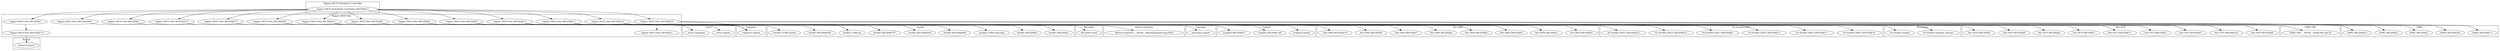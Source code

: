 digraph {
graph [overlap=false]
subgraph cluster_Socket {
	label="Socket";
	"Socket::BEGIN@869";
	"Socket::BEGIN@648";
	"Socket::BEGIN@757";
	"Socket::CORE:qr";
	"Socket::BEGIN@649";
	"Socket::CORE:match";
	"Socket::BEGIN@3";
	"Socket::BEGIN@4";
	"Socket::CORE:regcomp";
}
subgraph cluster_feature {
	label="feature";
	"feature::import";
}
subgraph cluster_Tapper_MCP_Net {
	label="Tapper::MCP::Net";
	"Tapper::MCP::Net::BEGIN@7.9";
	"Tapper::MCP::Net::BEGIN@3";
	"Tapper::MCP::Net::BEGIN@15";
	"Tapper::MCP::Net::BEGIN@10";
	"Tapper::MCP::Net::BEGIN@9";
	"Tapper::MCP::Net::BEGIN@4";
	"Tapper::MCP::Net::BEGIN@5";
	"Tapper::MCP::Net::BEGIN@20";
	"Tapper::MCP::Net::BEGIN@242";
	"Tapper::MCP::Net::BEGIN@14";
	"Tapper::MCP::Net::BEGIN@11";
	"Tapper::MCP::Net::BEGIN@13";
	"Tapper::MCP::Net::BEGIN@1";
	"Tapper::MCP::Net::BEGIN@12";
	"Tapper::MCP::Net::BEGIN@16";
	"Tapper::MCP::Net::BEGIN@7";
}
subgraph cluster_Exporter {
	label="Exporter";
	"Exporter::import";
}
subgraph cluster_IO_Socket_INET {
	label="IO::Socket::INET";
	"IO::Socket::INET::BEGIN@14";
	"IO::Socket::INET::BEGIN@11";
	"IO::Socket::INET::BEGIN@13";
	"IO::Socket::INET::BEGIN@9";
	"IO::Socket::INET::BEGIN@15";
	"IO::Socket::INET::BEGIN@12";
}
subgraph cluster_warnings {
	label="warnings";
	"warnings::import";
}
subgraph cluster_English {
	label="English";
	"English::import";
	"English::BEGIN@148";
	"English::BEGIN@47";
}
subgraph cluster_Moose_Exporter {
	label="Moose::Exporter";
	"Moose::Exporter::__ANON__[Moose/Exporter.pm:492]";
}
subgraph cluster_XSLoader {
	label="XSLoader";
	"XSLoader::load";
}
subgraph cluster_Net_SCP {
	label="Net::SCP";
	"Net::SCP::BEGIN@3";
	"Net::SCP::BEGIN@11";
	"Net::SCP::BEGIN@7";
	"Net::SCP::BEGIN@6";
	"Net::SCP::BEGIN@8";
	"Net::SCP::BEGIN@4";
	"Net::SCP::BEGIN@9";
	"Net::SCP::BEGIN@10";
	"Net::SCP::BEGIN@5";
}
subgraph cluster_YAML_Mo {
	label="YAML::Mo";
	"YAML::Mo::__ANON__[YAML/Mo.pm:5]";
}
subgraph cluster_YAML {
	label="YAML";
	"YAML::BEGIN@7";
	"YAML::BEGIN@3";
	"YAML::BEGIN@12";
	"YAML::BEGIN@15";
	"YAML::BEGIN@38";
}
subgraph cluster_Net_SSH {
	label="Net::SSH";
	"Net::SSH::BEGIN@6";
	"Net::SSH::BEGIN@10";
	"Net::SSH::BEGIN@5";
	"Net::SSH::BEGIN@3";
	"Net::SSH::BEGIN@9";
	"Net::SSH::BEGIN@8";
	"Net::SSH::BEGIN@4";
	"Net::SSH::BEGIN@7";
}
subgraph cluster_Tapper_MCP_Scheduler_Controller {
	label="Tapper::MCP::Scheduler::Controller";
	"Tapper::MCP::Scheduler::Controller::BEGIN@11";
}
subgraph cluster_strict {
	label="strict";
	"strict::import";
	"strict::unimport";
}
subgraph cluster_IO_Socket {
	label="IO::Socket";
	"IO::Socket::register_domain";
	"IO::Socket::import";
}
"Tapper::MCP::Net::BEGIN@10" -> "Socket::BEGIN@3";
"Tapper::MCP::Net::BEGIN@11" -> "Net::SSH::BEGIN@5";
"Tapper::MCP::Net::BEGIN@10" -> "Socket::CORE:match";
"Tapper::MCP::Net::BEGIN@12" -> "Exporter::import";
"Tapper::MCP::Net::BEGIN@20" -> "Exporter::import";
"Tapper::MCP::Net::BEGIN@11" -> "Exporter::import";
"Tapper::MCP::Net::BEGIN@14" -> "Exporter::import";
"Tapper::MCP::Net::BEGIN@10" -> "Exporter::import";
"Tapper::MCP::Net::BEGIN@15" -> "Exporter::import";
"Tapper::MCP::Net::BEGIN@16" -> "Exporter::import";
"Tapper::MCP::Net::BEGIN@9" -> "Moose::Exporter::__ANON__[Moose/Exporter.pm:492]";
"Tapper::MCP::Net::BEGIN@10" -> "Socket::CORE:qr";
"Tapper::MCP::Net::BEGIN@10" -> "Socket::BEGIN@757";
"Tapper::MCP::Scheduler::Controller::BEGIN@11" -> "Tapper::MCP::Net::BEGIN@12";
"Tapper::MCP::Net::BEGIN@12" -> "Net::SCP::BEGIN@10";
"Tapper::MCP::Net::BEGIN@12" -> "Net::SCP::BEGIN@5";
"Tapper::MCP::Net::BEGIN@13" -> "IO::Socket::INET::BEGIN@11";
"Tapper::MCP::Net::BEGIN@11" -> "Net::SSH::BEGIN@8";
"Tapper::MCP::Scheduler::Controller::BEGIN@11" -> "Tapper::MCP::Net::BEGIN@7";
"Tapper::MCP::Net::BEGIN@11" -> "Net::SSH::BEGIN@9";
"Tapper::MCP::Scheduler::Controller::BEGIN@11" -> "Tapper::MCP::Net::BEGIN@3";
"Tapper::MCP::Net::BEGIN@10" -> "Socket::BEGIN@869";
"Tapper::MCP::Scheduler::Controller::BEGIN@11" -> "Tapper::MCP::Net::BEGIN@20";
"Tapper::MCP::Scheduler::Controller::BEGIN@11" -> "Tapper::MCP::Net::BEGIN@11";
"Tapper::MCP::Net::BEGIN@12" -> "Net::SCP::BEGIN@11";
"Tapper::MCP::Net::BEGIN@11" -> "Net::SSH::BEGIN@6";
"Tapper::MCP::Net::BEGIN@16" -> "YAML::BEGIN@15";
"Tapper::MCP::Net::BEGIN@11" -> "Net::SSH::BEGIN@4";
"Tapper::MCP::Net::BEGIN@7" -> "Tapper::MCP::Net::BEGIN@7.9";
"Tapper::MCP::Net::BEGIN@242" -> "strict::unimport";
"Tapper::MCP::Net::BEGIN@12" -> "Net::SCP::BEGIN@4";
"Tapper::MCP::Net::BEGIN@5" -> "English::BEGIN@148";
"Tapper::MCP::Net::BEGIN@4" -> "warnings::import";
"Tapper::MCP::Net::BEGIN@16" -> "YAML::Mo::__ANON__[YAML/Mo.pm:5]";
"Tapper::MCP::Net::BEGIN@11" -> "Net::SSH::BEGIN@3";
"Tapper::MCP::Net::BEGIN@13" -> "IO::Socket::INET::BEGIN@13";
"Tapper::MCP::Net::BEGIN@16" -> "YAML::BEGIN@12";
"Tapper::MCP::Scheduler::Controller::BEGIN@11" -> "Tapper::MCP::Net::BEGIN@242";
"Tapper::MCP::Scheduler::Controller::BEGIN@11" -> "Tapper::MCP::Net::BEGIN@14";
"Tapper::MCP::Net::BEGIN@12" -> "Net::SCP::BEGIN@8";
"Tapper::MCP::Net::BEGIN@3" -> "strict::import";
"Tapper::MCP::Net::BEGIN@13" -> "IO::Socket::INET::BEGIN@14";
"Tapper::MCP::Net::BEGIN@13" -> "IO::Socket::INET::BEGIN@12";
"Tapper::MCP::Net::BEGIN@12" -> "Net::SCP::BEGIN@7";
"Tapper::MCP::Net::BEGIN@10" -> "Socket::CORE:regcomp";
"Tapper::MCP::Net::BEGIN@11" -> "Net::SSH::BEGIN@7";
"Tapper::MCP::Net::BEGIN@16" -> "YAML::BEGIN@3";
"Tapper::MCP::Net::BEGIN@10" -> "Socket::BEGIN@648";
"Tapper::MCP::Scheduler::Controller::BEGIN@11" -> "Tapper::MCP::Net::BEGIN@4";
"Tapper::MCP::Net::BEGIN@11" -> "Net::SSH::BEGIN@10";
"Tapper::MCP::Scheduler::Controller::BEGIN@11" -> "Tapper::MCP::Net::BEGIN@9";
"Tapper::MCP::Net::BEGIN@5" -> "English::BEGIN@47";
"Tapper::MCP::Net::BEGIN@10" -> "Socket::BEGIN@649";
"Tapper::MCP::Net::BEGIN@12" -> "Net::SCP::BEGIN@9";
"Tapper::MCP::Net::BEGIN@13" -> "IO::Socket::INET::BEGIN@9";
"Tapper::MCP::Scheduler::Controller::BEGIN@11" -> "Tapper::MCP::Net::BEGIN@10";
"Tapper::MCP::Net::BEGIN@13" -> "IO::Socket::import";
"Tapper::MCP::Net::BEGIN@10" -> "XSLoader::load";
"Tapper::MCP::Scheduler::Controller::BEGIN@11" -> "Tapper::MCP::Net::BEGIN@13";
"Tapper::MCP::Net::BEGIN@13" -> "IO::Socket::INET::BEGIN@15";
"Tapper::MCP::Net::BEGIN@10" -> "Socket::BEGIN@4";
"Tapper::MCP::Net::BEGIN@13" -> "IO::Socket::register_domain";
"Tapper::MCP::Net::BEGIN@16" -> "YAML::BEGIN@7";
"Tapper::MCP::Net::BEGIN@12" -> "Net::SCP::BEGIN@3";
"Tapper::MCP::Scheduler::Controller::BEGIN@11" -> "Tapper::MCP::Net::BEGIN@15";
"Tapper::MCP::Scheduler::Controller::BEGIN@11" -> "Tapper::MCP::Net::BEGIN@5";
"Tapper::MCP::Net::BEGIN@7.9" -> "feature::import";
"Tapper::MCP::Scheduler::Controller::BEGIN@11" -> "Tapper::MCP::Net::BEGIN@16";
"Tapper::MCP::Net::BEGIN@12" -> "Net::SCP::BEGIN@6";
"Tapper::MCP::Net::BEGIN@16" -> "YAML::BEGIN@38";
"Tapper::MCP::Net::BEGIN@16" -> "Tapper::MCP::Net::BEGIN@1";
"Tapper::MCP::Net::BEGIN@5" -> "English::import";
}
